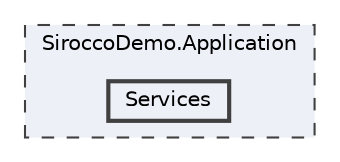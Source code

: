 digraph "SiroccoDemo.Application/Services"
{
 // LATEX_PDF_SIZE
  bgcolor="transparent";
  edge [fontname=Helvetica,fontsize=10,labelfontname=Helvetica,labelfontsize=10];
  node [fontname=Helvetica,fontsize=10,shape=box,height=0.2,width=0.4];
  compound=true
  subgraph clusterdir_0b03f7310692ea608e2effca49c19990 {
    graph [ bgcolor="#edf0f7", pencolor="grey25", label="SiroccoDemo.Application", fontname=Helvetica,fontsize=10 style="filled,dashed", URL="dir_0b03f7310692ea608e2effca49c19990.html",tooltip=""]
  dir_2929233871c239cc0942d21aba8687c4 [label="Services", fillcolor="#edf0f7", color="grey25", style="filled,bold", URL="dir_2929233871c239cc0942d21aba8687c4.html",tooltip=""];
  }
}
